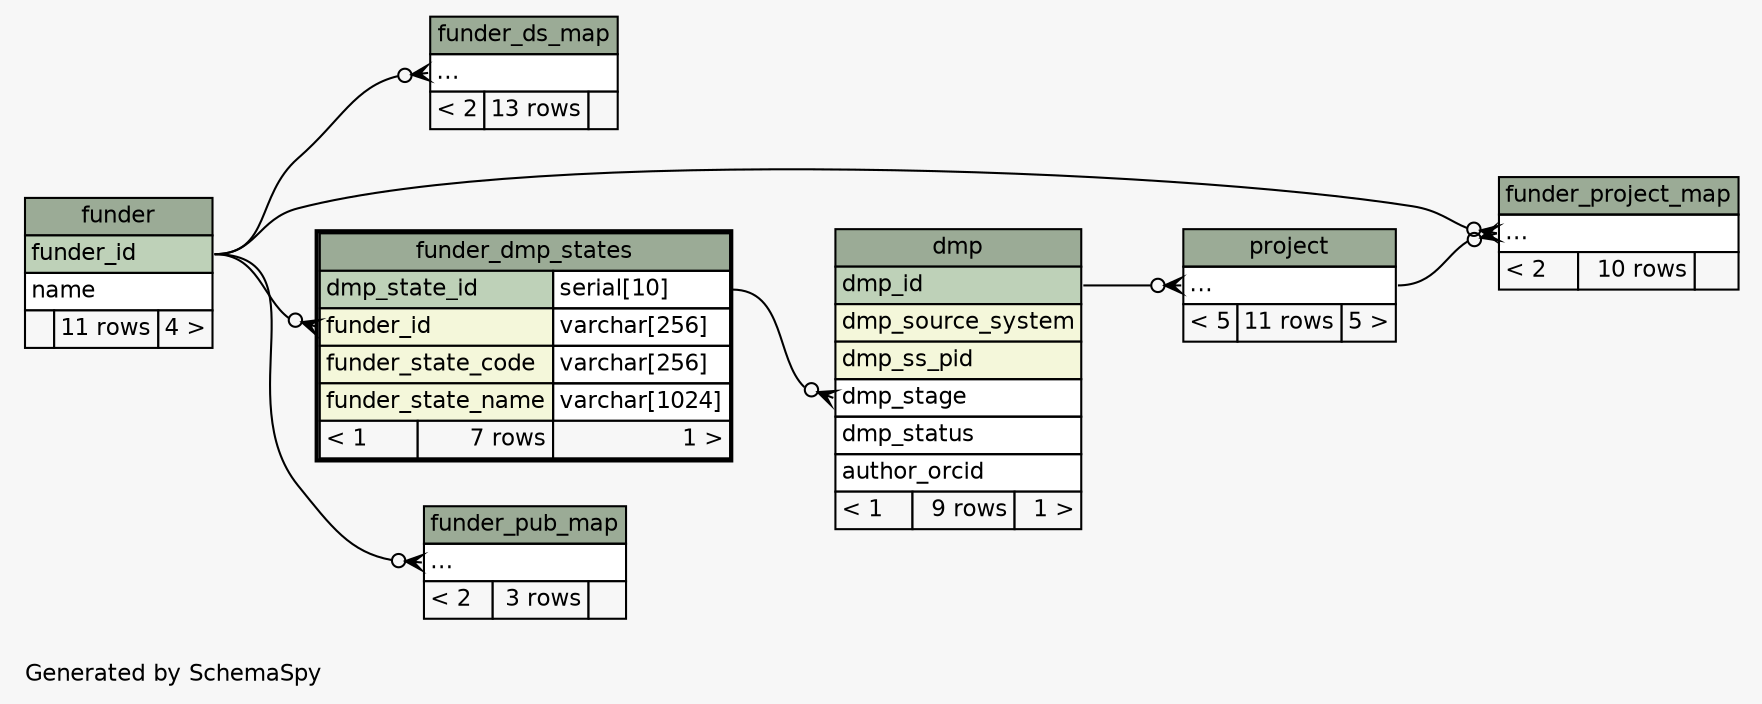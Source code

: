 // dot 2.36.0 on Linux 3.13.0-55-generic
// SchemaSpy rev 590
digraph "twoDegreesRelationshipsDiagram" {
  graph [
    rankdir="RL"
    bgcolor="#f7f7f7"
    label="\nGenerated by SchemaSpy"
    labeljust="l"
    nodesep="0.18"
    ranksep="0.46"
    fontname="Helvetica"
    fontsize="11"
  ];
  node [
    fontname="Helvetica"
    fontsize="11"
    shape="plaintext"
  ];
  edge [
    arrowsize="0.8"
  ];
  "dmp":"dmp_stage":w -> "funder_dmp_states":"dmp_state_id.type":e [arrowhead=none dir=back arrowtail=crowodot];
  "funder_dmp_states":"funder_id":w -> "funder":"funder_id":e [arrowhead=none dir=back arrowtail=crowodot];
  "funder_ds_map":"elipses":w -> "funder":"funder_id":e [arrowhead=none dir=back arrowtail=crowodot];
  "funder_project_map":"elipses":w -> "funder":"funder_id":e [arrowhead=none dir=back arrowtail=crowodot];
  "funder_project_map":"elipses":w -> "project":"elipses":e [arrowhead=none dir=back arrowtail=crowodot];
  "funder_pub_map":"elipses":w -> "funder":"funder_id":e [arrowhead=none dir=back arrowtail=crowodot];
  "project":"elipses":w -> "dmp":"dmp_id":e [arrowhead=none dir=back arrowtail=crowodot];
  "dmp" [
    label=<
    <TABLE BORDER="0" CELLBORDER="1" CELLSPACING="0" BGCOLOR="#ffffff">
      <TR><TD COLSPAN="3" BGCOLOR="#9bab96" ALIGN="CENTER">dmp</TD></TR>
      <TR><TD PORT="dmp_id" COLSPAN="3" BGCOLOR="#bed1b8" ALIGN="LEFT">dmp_id</TD></TR>
      <TR><TD PORT="dmp_source_system" COLSPAN="3" BGCOLOR="#f4f7da" ALIGN="LEFT">dmp_source_system</TD></TR>
      <TR><TD PORT="dmp_ss_pid" COLSPAN="3" BGCOLOR="#f4f7da" ALIGN="LEFT">dmp_ss_pid</TD></TR>
      <TR><TD PORT="dmp_stage" COLSPAN="3" ALIGN="LEFT">dmp_stage</TD></TR>
      <TR><TD PORT="dmp_status" COLSPAN="3" ALIGN="LEFT">dmp_status</TD></TR>
      <TR><TD PORT="author_orcid" COLSPAN="3" ALIGN="LEFT">author_orcid</TD></TR>
      <TR><TD ALIGN="LEFT" BGCOLOR="#f7f7f7">&lt; 1</TD><TD ALIGN="RIGHT" BGCOLOR="#f7f7f7">9 rows</TD><TD ALIGN="RIGHT" BGCOLOR="#f7f7f7">1 &gt;</TD></TR>
    </TABLE>>
    URL="dmp.html"
    tooltip="dmp"
  ];
  "funder" [
    label=<
    <TABLE BORDER="0" CELLBORDER="1" CELLSPACING="0" BGCOLOR="#ffffff">
      <TR><TD COLSPAN="3" BGCOLOR="#9bab96" ALIGN="CENTER">funder</TD></TR>
      <TR><TD PORT="funder_id" COLSPAN="3" BGCOLOR="#bed1b8" ALIGN="LEFT">funder_id</TD></TR>
      <TR><TD PORT="name" COLSPAN="3" ALIGN="LEFT">name</TD></TR>
      <TR><TD ALIGN="LEFT" BGCOLOR="#f7f7f7">  </TD><TD ALIGN="RIGHT" BGCOLOR="#f7f7f7">11 rows</TD><TD ALIGN="RIGHT" BGCOLOR="#f7f7f7">4 &gt;</TD></TR>
    </TABLE>>
    URL="funder.html"
    tooltip="funder"
  ];
  "funder_dmp_states" [
    label=<
    <TABLE BORDER="2" CELLBORDER="1" CELLSPACING="0" BGCOLOR="#ffffff">
      <TR><TD COLSPAN="3" BGCOLOR="#9bab96" ALIGN="CENTER">funder_dmp_states</TD></TR>
      <TR><TD PORT="dmp_state_id" COLSPAN="2" BGCOLOR="#bed1b8" ALIGN="LEFT">dmp_state_id</TD><TD PORT="dmp_state_id.type" ALIGN="LEFT">serial[10]</TD></TR>
      <TR><TD PORT="funder_id" COLSPAN="2" BGCOLOR="#f4f7da" ALIGN="LEFT">funder_id</TD><TD PORT="funder_id.type" ALIGN="LEFT">varchar[256]</TD></TR>
      <TR><TD PORT="funder_state_code" COLSPAN="2" BGCOLOR="#f4f7da" ALIGN="LEFT">funder_state_code</TD><TD PORT="funder_state_code.type" ALIGN="LEFT">varchar[256]</TD></TR>
      <TR><TD PORT="funder_state_name" COLSPAN="2" BGCOLOR="#f4f7da" ALIGN="LEFT">funder_state_name</TD><TD PORT="funder_state_name.type" ALIGN="LEFT">varchar[1024]</TD></TR>
      <TR><TD ALIGN="LEFT" BGCOLOR="#f7f7f7">&lt; 1</TD><TD ALIGN="RIGHT" BGCOLOR="#f7f7f7">7 rows</TD><TD ALIGN="RIGHT" BGCOLOR="#f7f7f7">1 &gt;</TD></TR>
    </TABLE>>
    URL="funder_dmp_states.html"
    tooltip="funder_dmp_states"
  ];
  "funder_ds_map" [
    label=<
    <TABLE BORDER="0" CELLBORDER="1" CELLSPACING="0" BGCOLOR="#ffffff">
      <TR><TD COLSPAN="3" BGCOLOR="#9bab96" ALIGN="CENTER">funder_ds_map</TD></TR>
      <TR><TD PORT="elipses" COLSPAN="3" ALIGN="LEFT">...</TD></TR>
      <TR><TD ALIGN="LEFT" BGCOLOR="#f7f7f7">&lt; 2</TD><TD ALIGN="RIGHT" BGCOLOR="#f7f7f7">13 rows</TD><TD ALIGN="RIGHT" BGCOLOR="#f7f7f7">  </TD></TR>
    </TABLE>>
    URL="funder_ds_map.html"
    tooltip="funder_ds_map"
  ];
  "funder_project_map" [
    label=<
    <TABLE BORDER="0" CELLBORDER="1" CELLSPACING="0" BGCOLOR="#ffffff">
      <TR><TD COLSPAN="3" BGCOLOR="#9bab96" ALIGN="CENTER">funder_project_map</TD></TR>
      <TR><TD PORT="elipses" COLSPAN="3" ALIGN="LEFT">...</TD></TR>
      <TR><TD ALIGN="LEFT" BGCOLOR="#f7f7f7">&lt; 2</TD><TD ALIGN="RIGHT" BGCOLOR="#f7f7f7">10 rows</TD><TD ALIGN="RIGHT" BGCOLOR="#f7f7f7">  </TD></TR>
    </TABLE>>
    URL="funder_project_map.html"
    tooltip="funder_project_map"
  ];
  "funder_pub_map" [
    label=<
    <TABLE BORDER="0" CELLBORDER="1" CELLSPACING="0" BGCOLOR="#ffffff">
      <TR><TD COLSPAN="3" BGCOLOR="#9bab96" ALIGN="CENTER">funder_pub_map</TD></TR>
      <TR><TD PORT="elipses" COLSPAN="3" ALIGN="LEFT">...</TD></TR>
      <TR><TD ALIGN="LEFT" BGCOLOR="#f7f7f7">&lt; 2</TD><TD ALIGN="RIGHT" BGCOLOR="#f7f7f7">3 rows</TD><TD ALIGN="RIGHT" BGCOLOR="#f7f7f7">  </TD></TR>
    </TABLE>>
    URL="funder_pub_map.html"
    tooltip="funder_pub_map"
  ];
  "project" [
    label=<
    <TABLE BORDER="0" CELLBORDER="1" CELLSPACING="0" BGCOLOR="#ffffff">
      <TR><TD COLSPAN="3" BGCOLOR="#9bab96" ALIGN="CENTER">project</TD></TR>
      <TR><TD PORT="elipses" COLSPAN="3" ALIGN="LEFT">...</TD></TR>
      <TR><TD ALIGN="LEFT" BGCOLOR="#f7f7f7">&lt; 5</TD><TD ALIGN="RIGHT" BGCOLOR="#f7f7f7">11 rows</TD><TD ALIGN="RIGHT" BGCOLOR="#f7f7f7">5 &gt;</TD></TR>
    </TABLE>>
    URL="project.html"
    tooltip="project"
  ];
}
